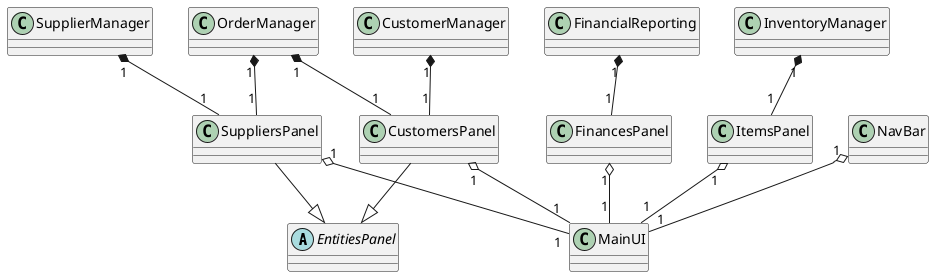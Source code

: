 @startuml 

abstract class EntitiesPanel
class CustomersPanel
class SuppliersPanel
class FinancesPanel
class ItemsPanel
class NavBar
class CustomerManager
class SupplierManager
class InventoryManager
class OrderManager
class FinancialReporting
class MainUI

SuppliersPanel --|> EntitiesPanel
CustomersPanel --|> EntitiesPanel

NavBar "1" o-- "1" MainUI
CustomersPanel "1" o-- "1" MainUI
ItemsPanel "1" o-- "1" MainUI
SuppliersPanel "1" o-- "1" MainUI
FinancesPanel "1" o-- "1" MainUI
CustomerManager "1" *-- "1" CustomersPanel
SupplierManager "1" *-- "1" SuppliersPanel
InventoryManager "1" *-- "1" ItemsPanel
OrderManager "1" *-- "1" CustomersPanel
OrderManager "1" *-- "1" SuppliersPanel
FinancialReporting "1" *-- "1" FinancesPanel

@enduml